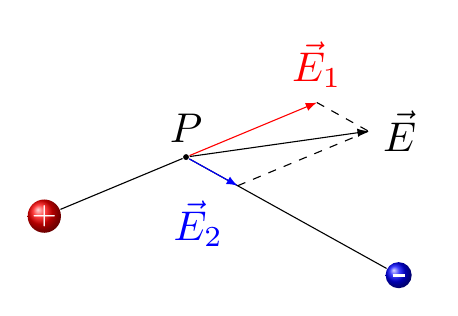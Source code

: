 			\begin{tikzpicture}[>=latex, transform shape, scale=1.5]

				\def\qp{1.2}
				\def\qn{0.5}
				\node [circle, ball color=red, inner sep=0pt, text=white,
					font=\scriptsize] (q1) at
				(-1,0.5)
				{$+$};
				\node [circle, ball color=blue, inner sep=1pt, text=white]
				(q2) at
				(2,0) {\tikz\draw[thick] (0,0) -- ++(0.1,0);};

				\node[inner sep = 0.5pt, fill, circle] (P) at (0.2, 1) {};
				\node[above] at (P) {$P$};


				\draw (q1) -- (P) (q2) -- (P);

				\draw[->, red] let \p1=(q1), \p2=(P) in (P) --
				++({ atan((\y2 - \y1)/(\x2 - \x1) ) }:\qp) coordinate (E1)
				node[above]
					{$\vec{E}_1$};

				\draw[->, blue] let \p1=(q2), \p2=(P) in (P) --
				++({ atan((\y2 - \y1)/(\x2 - \x1) ) }:\qn) coordinate (E2)
				node[below left]
					{$\vec{E}_2$};

				\draw[dashed]  let \p1=(q2), \p2=(P) in (E1) -- ++({ atan((\y2
						- \y1)/(\x2 - \x1) ) }:\qn) coordinate (E);

				\draw[dashed]  let \p1=(q1), \p2=(P) in (E2) -- ++({ atan((\y2
						- \y1)/(\x2 - \x1) ) }:\qp);

				\draw[->] (P) -- (E) node[right] {$\vec{E}$};

			\end{tikzpicture}
